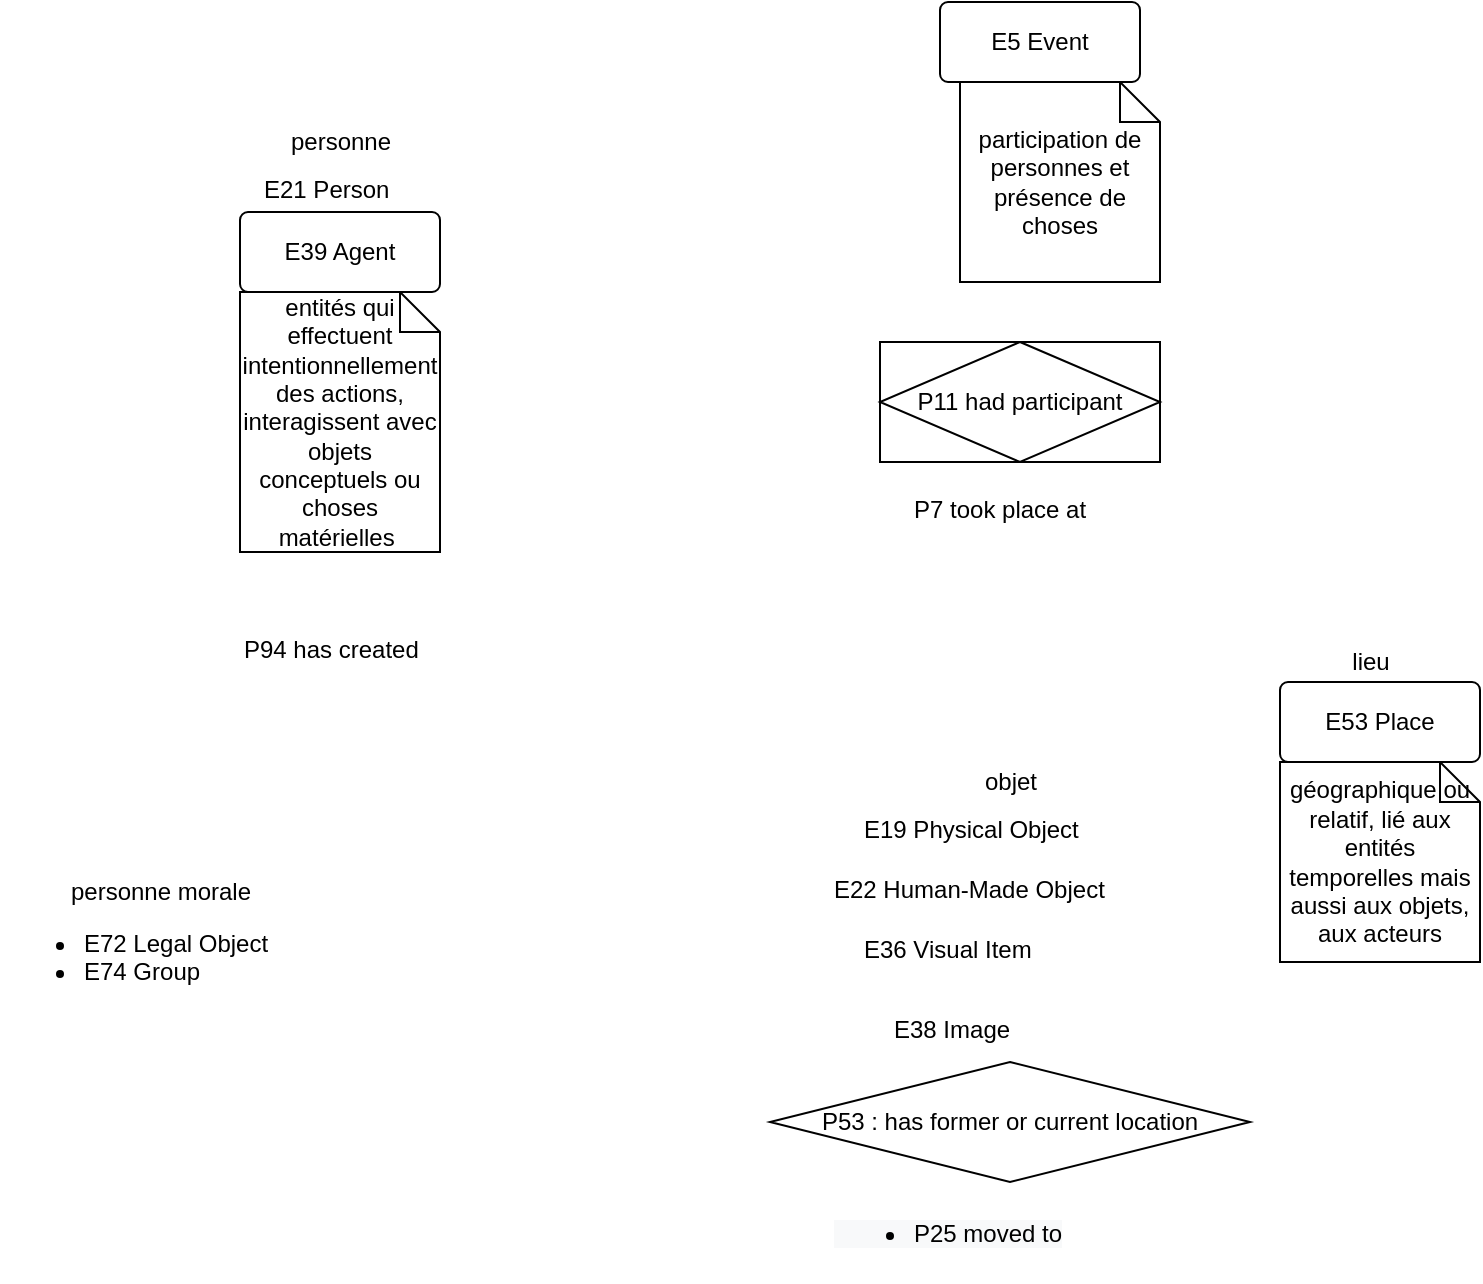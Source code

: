 <mxfile version="18.0.0" type="github">
  <diagram id="R2lEEEUBdFMjLlhIrx00" name="Page-1">
    <mxGraphModel dx="913" dy="769" grid="1" gridSize="10" guides="1" tooltips="1" connect="1" arrows="1" fold="1" page="1" pageScale="1" pageWidth="850" pageHeight="1100" math="0" shadow="0" extFonts="Permanent Marker^https://fonts.googleapis.com/css?family=Permanent+Marker">
      <root>
        <mxCell id="0" />
        <mxCell id="1" parent="0" />
        <mxCell id="z1EBOcEIEcNwOvusTDca-19" value="E5 Event" style="rounded=1;arcSize=10;whiteSpace=wrap;html=1;align=center;" vertex="1" parent="1">
          <mxGeometry x="520" y="20" width="100" height="40" as="geometry" />
        </mxCell>
        <mxCell id="z1EBOcEIEcNwOvusTDca-20" value="&lt;div data-en-clipboard=&quot;true&quot; data-pm-slice=&quot;1 1 []&quot;&gt;participation de personnes et présence de choses&lt;/div&gt;" style="shape=note;size=20;whiteSpace=wrap;html=1;" vertex="1" parent="1">
          <mxGeometry x="530" y="60" width="100" height="100" as="geometry" />
        </mxCell>
        <mxCell id="z1EBOcEIEcNwOvusTDca-25" value="&lt;div data-en-clipboard=&quot;true&quot; data-pm-slice=&quot;1 1 []&quot;&gt;&lt;/div&gt;E53 Place" style="rounded=1;arcSize=10;whiteSpace=wrap;html=1;align=center;" vertex="1" parent="1">
          <mxGeometry x="690" y="360" width="100" height="40" as="geometry" />
        </mxCell>
        <mxCell id="z1EBOcEIEcNwOvusTDca-26" value="&lt;div data-en-clipboard=&quot;true&quot; data-pm-slice=&quot;1 1 []&quot;&gt;&lt;div data-en-clipboard=&quot;true&quot; data-pm-slice=&quot;1 1 []&quot;&gt;géographique ou relatif, lié aux entités temporelles mais aussi aux objets, aux acteurs&lt;/div&gt;&lt;/div&gt;" style="shape=note;size=20;whiteSpace=wrap;html=1;" vertex="1" parent="1">
          <mxGeometry x="690" y="400" width="100" height="100" as="geometry" />
        </mxCell>
        <mxCell id="z1EBOcEIEcNwOvusTDca-27" value="&lt;div data-en-clipboard=&quot;true&quot; data-pm-slice=&quot;1 1 []&quot;&gt;E39 Agent&lt;/div&gt;" style="rounded=1;arcSize=10;whiteSpace=wrap;html=1;align=center;" vertex="1" parent="1">
          <mxGeometry x="170" y="125" width="100" height="40" as="geometry" />
        </mxCell>
        <mxCell id="z1EBOcEIEcNwOvusTDca-28" value="&lt;div data-en-clipboard=&quot;true&quot; data-pm-slice=&quot;1 1 []&quot;&gt;entités qui effectuent intentionnellement des actions, interagissent avec objets conceptuels ou choses matérielles&amp;nbsp;&lt;/div&gt;" style="shape=note;size=20;whiteSpace=wrap;html=1;" vertex="1" parent="1">
          <mxGeometry x="170" y="165" width="100" height="130" as="geometry" />
        </mxCell>
        <mxCell id="z1EBOcEIEcNwOvusTDca-30" value="&lt;div data-en-clipboard=&quot;true&quot; data-pm-slice=&quot;1 1 []&quot;&gt;&lt;div data-en-clipboard=&quot;true&quot; data-pm-slice=&quot;1 1 []&quot;&gt;P53 : has former or current location&lt;/div&gt;&lt;/div&gt;" style="shape=rhombus;perimeter=rhombusPerimeter;whiteSpace=wrap;html=1;align=center;" vertex="1" parent="1">
          <mxGeometry x="435" y="550" width="240" height="60" as="geometry" />
        </mxCell>
        <mxCell id="z1EBOcEIEcNwOvusTDca-32" value="P11 had participant" style="shape=associativeEntity;whiteSpace=wrap;html=1;align=center;" vertex="1" parent="1">
          <mxGeometry x="490" y="190" width="140" height="60" as="geometry" />
        </mxCell>
        <mxCell id="z1EBOcEIEcNwOvusTDca-35" value="&lt;meta charset=&quot;utf-8&quot;&gt;&lt;div data-en-clipboard=&quot;true&quot; data-pm-slice=&quot;1 1 [&amp;quot;ul&amp;quot;,null,&amp;quot;li&amp;quot;,{&amp;quot;style&amp;quot;:null,&amp;quot;checked&amp;quot;:null,&amp;quot;value&amp;quot;:null,&amp;quot;displayValue&amp;quot;:null,&amp;quot;backgroundColor&amp;quot;:null,&amp;quot;color&amp;quot;:null,&amp;quot;listStyleType&amp;quot;:null}]&quot;&gt;E19 Physical Object&lt;/div&gt;" style="text;whiteSpace=wrap;html=1;" vertex="1" parent="1">
          <mxGeometry x="480" y="420" width="130" height="30" as="geometry" />
        </mxCell>
        <mxCell id="z1EBOcEIEcNwOvusTDca-36" value="&lt;meta charset=&quot;utf-8&quot;&gt;&lt;div data-en-clipboard=&quot;true&quot; data-pm-slice=&quot;1 1 [&amp;quot;ul&amp;quot;,null,&amp;quot;li&amp;quot;,{&amp;quot;style&amp;quot;:null,&amp;quot;checked&amp;quot;:null,&amp;quot;value&amp;quot;:null,&amp;quot;displayValue&amp;quot;:null,&amp;quot;backgroundColor&amp;quot;:null,&amp;quot;color&amp;quot;:null,&amp;quot;listStyleType&amp;quot;:null}]&quot;&gt;E21 Person&lt;/div&gt;" style="text;whiteSpace=wrap;html=1;" vertex="1" parent="1">
          <mxGeometry x="180" y="100" width="90" height="30" as="geometry" />
        </mxCell>
        <mxCell id="z1EBOcEIEcNwOvusTDca-37" value="&lt;meta charset=&quot;utf-8&quot;&gt;&lt;div data-en-clipboard=&quot;true&quot; data-pm-slice=&quot;1 1 [&amp;quot;ul&amp;quot;,null,&amp;quot;li&amp;quot;,{&amp;quot;style&amp;quot;:null,&amp;quot;checked&amp;quot;:null,&amp;quot;value&amp;quot;:null,&amp;quot;displayValue&amp;quot;:null,&amp;quot;backgroundColor&amp;quot;:null,&amp;quot;color&amp;quot;:null,&amp;quot;listStyleType&amp;quot;:null}]&quot;&gt;E22 Human-Made Object&lt;/div&gt;" style="text;whiteSpace=wrap;html=1;" vertex="1" parent="1">
          <mxGeometry x="465" y="450" width="160" height="30" as="geometry" />
        </mxCell>
        <mxCell id="z1EBOcEIEcNwOvusTDca-40" value="&lt;meta charset=&quot;utf-8&quot;&gt;&lt;div data-en-clipboard=&quot;true&quot; data-pm-slice=&quot;1 1 [&amp;quot;ul&amp;quot;,null,&amp;quot;li&amp;quot;,{&amp;quot;style&amp;quot;:null,&amp;quot;checked&amp;quot;:null,&amp;quot;value&amp;quot;:null,&amp;quot;displayValue&amp;quot;:null,&amp;quot;backgroundColor&amp;quot;:null,&amp;quot;color&amp;quot;:null,&amp;quot;listStyleType&amp;quot;:null}]&quot;&gt;E36 Visual Item&lt;/div&gt;" style="text;whiteSpace=wrap;html=1;" vertex="1" parent="1">
          <mxGeometry x="480" y="480" width="110" height="30" as="geometry" />
        </mxCell>
        <mxCell id="z1EBOcEIEcNwOvusTDca-41" value="&lt;meta charset=&quot;utf-8&quot;&gt;&lt;div data-en-clipboard=&quot;true&quot; data-pm-slice=&quot;1 1 [&amp;quot;ul&amp;quot;,null,&amp;quot;li&amp;quot;,{&amp;quot;style&amp;quot;:null,&amp;quot;checked&amp;quot;:null,&amp;quot;value&amp;quot;:null,&amp;quot;displayValue&amp;quot;:null,&amp;quot;backgroundColor&amp;quot;:null,&amp;quot;color&amp;quot;:null,&amp;quot;listStyleType&amp;quot;:null}]&quot;&gt;E38 Image&lt;/div&gt;" style="text;whiteSpace=wrap;html=1;" vertex="1" parent="1">
          <mxGeometry x="495" y="520" width="80" height="30" as="geometry" />
        </mxCell>
        <mxCell id="z1EBOcEIEcNwOvusTDca-47" value="&lt;meta charset=&quot;utf-8&quot;&gt;&lt;ul data-en-clipboard=&quot;true&quot; data-pm-slice=&quot;3 3 []&quot;&gt;&lt;li&gt;&lt;div&gt;E72 Legal Object&lt;/div&gt;&lt;/li&gt;&lt;li&gt;&lt;div&gt;E74 Group&lt;/div&gt;&lt;/li&gt;&lt;/ul&gt;" style="text;whiteSpace=wrap;html=1;" vertex="1" parent="1">
          <mxGeometry x="50" y="465" width="160" height="70" as="geometry" />
        </mxCell>
        <mxCell id="z1EBOcEIEcNwOvusTDca-49" value="&lt;meta charset=&quot;utf-8&quot;&gt;&lt;div data-en-clipboard=&quot;true&quot; data-pm-slice=&quot;1 1 [&amp;quot;ul&amp;quot;,null,&amp;quot;li&amp;quot;,{&amp;quot;style&amp;quot;:null,&amp;quot;checked&amp;quot;:null,&amp;quot;value&amp;quot;:null,&amp;quot;displayValue&amp;quot;:null,&amp;quot;backgroundColor&amp;quot;:null,&amp;quot;color&amp;quot;:null,&amp;quot;listStyleType&amp;quot;:null}]&quot;&gt;P7 took place at&lt;/div&gt;" style="text;whiteSpace=wrap;html=1;" vertex="1" parent="1">
          <mxGeometry x="505" y="260" width="110" height="30" as="geometry" />
        </mxCell>
        <mxCell id="z1EBOcEIEcNwOvusTDca-52" value="&lt;meta charset=&quot;utf-8&quot;&gt;&lt;div data-en-clipboard=&quot;true&quot; data-pm-slice=&quot;1 1 [&amp;quot;ul&amp;quot;,null,&amp;quot;li&amp;quot;,{&amp;quot;style&amp;quot;:null,&amp;quot;checked&amp;quot;:null,&amp;quot;value&amp;quot;:null,&amp;quot;displayValue&amp;quot;:null,&amp;quot;backgroundColor&amp;quot;:null,&amp;quot;color&amp;quot;:null,&amp;quot;listStyleType&amp;quot;:null}]&quot;&gt;P94 has created&lt;/div&gt;" style="text;whiteSpace=wrap;html=1;" vertex="1" parent="1">
          <mxGeometry x="170" y="330" width="110" height="30" as="geometry" />
        </mxCell>
        <mxCell id="z1EBOcEIEcNwOvusTDca-54" value="objet&lt;br&gt;" style="text;html=1;align=center;verticalAlign=middle;resizable=0;points=[];autosize=1;strokeColor=none;fillColor=none;" vertex="1" parent="1">
          <mxGeometry x="535" y="400" width="40" height="20" as="geometry" />
        </mxCell>
        <mxCell id="z1EBOcEIEcNwOvusTDca-55" value="personne&lt;br&gt;" style="text;html=1;align=center;verticalAlign=middle;resizable=0;points=[];autosize=1;strokeColor=none;fillColor=none;" vertex="1" parent="1">
          <mxGeometry x="185" y="80" width="70" height="20" as="geometry" />
        </mxCell>
        <mxCell id="z1EBOcEIEcNwOvusTDca-56" value="personne morale&lt;br&gt;" style="text;html=1;align=center;verticalAlign=middle;resizable=0;points=[];autosize=1;strokeColor=none;fillColor=none;" vertex="1" parent="1">
          <mxGeometry x="75" y="455" width="110" height="20" as="geometry" />
        </mxCell>
        <mxCell id="z1EBOcEIEcNwOvusTDca-57" value="lieu" style="text;html=1;align=center;verticalAlign=middle;resizable=0;points=[];autosize=1;strokeColor=none;fillColor=none;" vertex="1" parent="1">
          <mxGeometry x="720" y="340" width="30" height="20" as="geometry" />
        </mxCell>
        <mxCell id="z1EBOcEIEcNwOvusTDca-60" value="&lt;meta charset=&quot;utf-8&quot;&gt;&lt;ul style=&quot;color: rgb(0, 0, 0); font-family: Helvetica; font-size: 12px; font-style: normal; font-variant-ligatures: normal; font-variant-caps: normal; font-weight: 400; letter-spacing: normal; orphans: 2; text-align: left; text-indent: 0px; text-transform: none; widows: 2; word-spacing: 0px; -webkit-text-stroke-width: 0px; background-color: rgb(248, 249, 250); text-decoration-thickness: initial; text-decoration-style: initial; text-decoration-color: initial;&quot; data-en-clipboard=&quot;true&quot; data-pm-slice=&quot;3 3 []&quot;&gt;&lt;li&gt;&lt;div&gt;P25 moved to&lt;/div&gt;&lt;/li&gt;&lt;/ul&gt;" style="text;whiteSpace=wrap;html=1;" vertex="1" parent="1">
          <mxGeometry x="465" y="610" width="140" height="50" as="geometry" />
        </mxCell>
      </root>
    </mxGraphModel>
  </diagram>
</mxfile>
